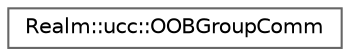digraph "Graphical Class Hierarchy"
{
 // LATEX_PDF_SIZE
  bgcolor="transparent";
  edge [fontname=Helvetica,fontsize=10,labelfontname=Helvetica,labelfontsize=10];
  node [fontname=Helvetica,fontsize=10,shape=box,height=0.2,width=0.4];
  rankdir="LR";
  Node0 [id="Node000000",label="Realm::ucc::OOBGroupComm",height=0.2,width=0.4,color="grey40", fillcolor="white", style="filled",URL="$classRealm_1_1ucc_1_1OOBGroupComm.html",tooltip=" "];
}
